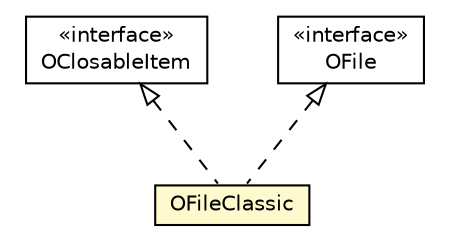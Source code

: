 #!/usr/local/bin/dot
#
# Class diagram 
# Generated by UMLGraph version R5_6-24-gf6e263 (http://www.umlgraph.org/)
#

digraph G {
	edge [fontname="Helvetica",fontsize=10,labelfontname="Helvetica",labelfontsize=10];
	node [fontname="Helvetica",fontsize=10,shape=plaintext];
	nodesep=0.25;
	ranksep=0.5;
	// com.orientechnologies.common.collection.closabledictionary.OClosableItem
	c1749781 [label=<<table title="com.orientechnologies.common.collection.closabledictionary.OClosableItem" border="0" cellborder="1" cellspacing="0" cellpadding="2" port="p" href="../../../../common/collection/closabledictionary/OClosableItem.html">
		<tr><td><table border="0" cellspacing="0" cellpadding="1">
<tr><td align="center" balign="center"> &#171;interface&#187; </td></tr>
<tr><td align="center" balign="center"> OClosableItem </td></tr>
		</table></td></tr>
		</table>>, URL="../../../../common/collection/closabledictionary/OClosableItem.html", fontname="Helvetica", fontcolor="black", fontsize=10.0];
	// com.orientechnologies.orient.core.storage.fs.OFile
	c1750865 [label=<<table title="com.orientechnologies.orient.core.storage.fs.OFile" border="0" cellborder="1" cellspacing="0" cellpadding="2" port="p" href="./OFile.html">
		<tr><td><table border="0" cellspacing="0" cellpadding="1">
<tr><td align="center" balign="center"> &#171;interface&#187; </td></tr>
<tr><td align="center" balign="center"> OFile </td></tr>
		</table></td></tr>
		</table>>, URL="./OFile.html", fontname="Helvetica", fontcolor="black", fontsize=10.0];
	// com.orientechnologies.orient.core.storage.fs.OFileClassic
	c1750866 [label=<<table title="com.orientechnologies.orient.core.storage.fs.OFileClassic" border="0" cellborder="1" cellspacing="0" cellpadding="2" port="p" bgcolor="lemonChiffon" href="./OFileClassic.html">
		<tr><td><table border="0" cellspacing="0" cellpadding="1">
<tr><td align="center" balign="center"> OFileClassic </td></tr>
		</table></td></tr>
		</table>>, URL="./OFileClassic.html", fontname="Helvetica", fontcolor="black", fontsize=10.0];
	//com.orientechnologies.orient.core.storage.fs.OFileClassic implements com.orientechnologies.orient.core.storage.fs.OFile
	c1750865:p -> c1750866:p [dir=back,arrowtail=empty,style=dashed];
	//com.orientechnologies.orient.core.storage.fs.OFileClassic implements com.orientechnologies.common.collection.closabledictionary.OClosableItem
	c1749781:p -> c1750866:p [dir=back,arrowtail=empty,style=dashed];
}

